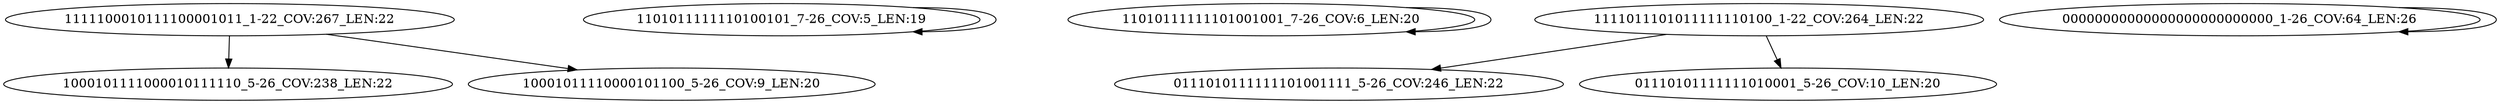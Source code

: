 digraph G {
    "1111100010111100001011_1-22_COV:267_LEN:22" -> "1000101111000010111110_5-26_COV:238_LEN:22";
    "1111100010111100001011_1-22_COV:267_LEN:22" -> "10001011110000101100_5-26_COV:9_LEN:20";
    "1101011111110100101_7-26_COV:5_LEN:19" -> "1101011111110100101_7-26_COV:5_LEN:19";
    "11010111111101001001_7-26_COV:6_LEN:20" -> "11010111111101001001_7-26_COV:6_LEN:20";
    "1111011101011111110100_1-22_COV:264_LEN:22" -> "0111010111111101001111_5-26_COV:246_LEN:22";
    "1111011101011111110100_1-22_COV:264_LEN:22" -> "01110101111111010001_5-26_COV:10_LEN:20";
    "00000000000000000000000000_1-26_COV:64_LEN:26" -> "00000000000000000000000000_1-26_COV:64_LEN:26";
}

